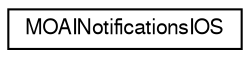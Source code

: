 digraph G
{
  edge [fontname="FreeSans",fontsize="10",labelfontname="FreeSans",labelfontsize="10"];
  node [fontname="FreeSans",fontsize="10",shape=record];
  rankdir=LR;
  Node1 [label="MOAINotificationsIOS",height=0.2,width=0.4,color="black", fillcolor="white", style="filled",URL="$class_m_o_a_i_notifications_i_o_s.html",tooltip="Wrapper for push notification integration on iOS devices. Exposed to lua via MOAINotifications on all..."];
}

